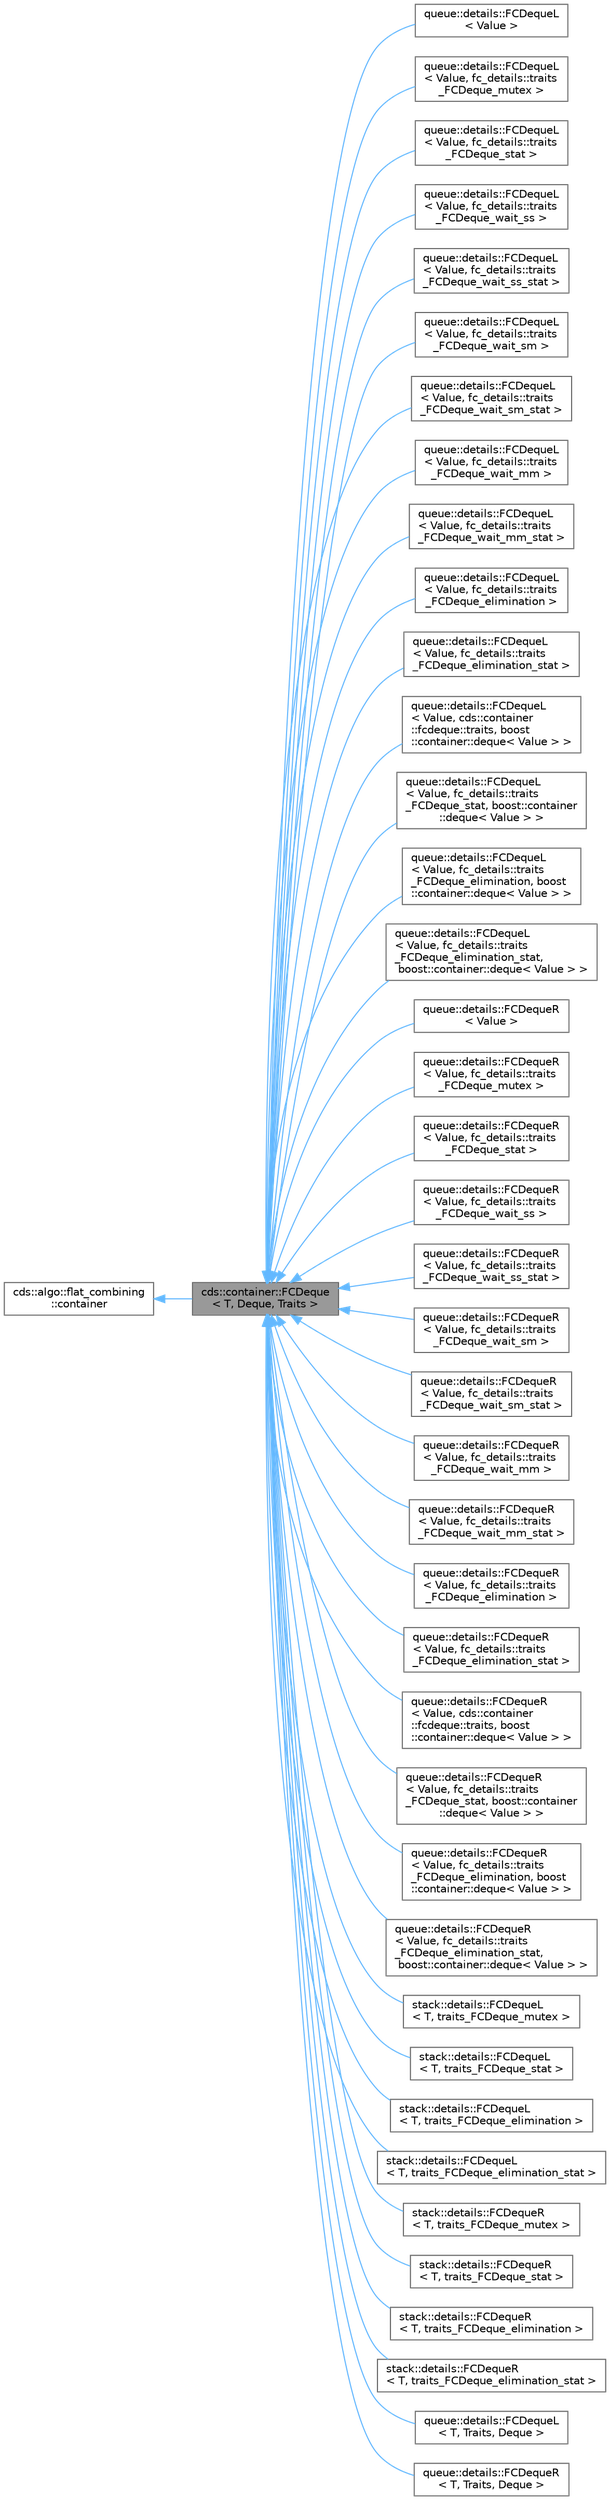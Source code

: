 digraph "cds::container::FCDeque&lt; T, Deque, Traits &gt;"
{
 // LATEX_PDF_SIZE
  bgcolor="transparent";
  edge [fontname=Helvetica,fontsize=10,labelfontname=Helvetica,labelfontsize=10];
  node [fontname=Helvetica,fontsize=10,shape=box,height=0.2,width=0.4];
  rankdir="LR";
  Node1 [id="Node000001",label="cds::container::FCDeque\l\< T, Deque, Traits \>",height=0.2,width=0.4,color="gray40", fillcolor="grey60", style="filled", fontcolor="black",tooltip="Flat-combining deque"];
  Node2 -> Node1 [id="edge1_Node000001_Node000002",dir="back",color="steelblue1",style="solid",tooltip=" "];
  Node2 [id="Node000002",label="cds::algo::flat_combining\l::container",height=0.2,width=0.4,color="gray40", fillcolor="white", style="filled",tooltip=" "];
  Node1 -> Node3 [id="edge2_Node000001_Node000003",dir="back",color="steelblue1",style="solid",tooltip=" "];
  Node3 [id="Node000003",label="queue::details::FCDequeL\l\< Value \>",height=0.2,width=0.4,color="gray40", fillcolor="white", style="filled",URL="$classqueue_1_1details_1_1_f_c_deque_l.html",tooltip=" "];
  Node1 -> Node4 [id="edge3_Node000001_Node000004",dir="back",color="steelblue1",style="solid",tooltip=" "];
  Node4 [id="Node000004",label="queue::details::FCDequeL\l\< Value, fc_details::traits\l_FCDeque_mutex \>",height=0.2,width=0.4,color="gray40", fillcolor="white", style="filled",URL="$classqueue_1_1details_1_1_f_c_deque_l.html",tooltip=" "];
  Node1 -> Node5 [id="edge4_Node000001_Node000005",dir="back",color="steelblue1",style="solid",tooltip=" "];
  Node5 [id="Node000005",label="queue::details::FCDequeL\l\< Value, fc_details::traits\l_FCDeque_stat \>",height=0.2,width=0.4,color="gray40", fillcolor="white", style="filled",URL="$classqueue_1_1details_1_1_f_c_deque_l.html",tooltip=" "];
  Node1 -> Node6 [id="edge5_Node000001_Node000006",dir="back",color="steelblue1",style="solid",tooltip=" "];
  Node6 [id="Node000006",label="queue::details::FCDequeL\l\< Value, fc_details::traits\l_FCDeque_wait_ss \>",height=0.2,width=0.4,color="gray40", fillcolor="white", style="filled",URL="$classqueue_1_1details_1_1_f_c_deque_l.html",tooltip=" "];
  Node1 -> Node7 [id="edge6_Node000001_Node000007",dir="back",color="steelblue1",style="solid",tooltip=" "];
  Node7 [id="Node000007",label="queue::details::FCDequeL\l\< Value, fc_details::traits\l_FCDeque_wait_ss_stat \>",height=0.2,width=0.4,color="gray40", fillcolor="white", style="filled",URL="$classqueue_1_1details_1_1_f_c_deque_l.html",tooltip=" "];
  Node1 -> Node8 [id="edge7_Node000001_Node000008",dir="back",color="steelblue1",style="solid",tooltip=" "];
  Node8 [id="Node000008",label="queue::details::FCDequeL\l\< Value, fc_details::traits\l_FCDeque_wait_sm \>",height=0.2,width=0.4,color="gray40", fillcolor="white", style="filled",URL="$classqueue_1_1details_1_1_f_c_deque_l.html",tooltip=" "];
  Node1 -> Node9 [id="edge8_Node000001_Node000009",dir="back",color="steelblue1",style="solid",tooltip=" "];
  Node9 [id="Node000009",label="queue::details::FCDequeL\l\< Value, fc_details::traits\l_FCDeque_wait_sm_stat \>",height=0.2,width=0.4,color="gray40", fillcolor="white", style="filled",URL="$classqueue_1_1details_1_1_f_c_deque_l.html",tooltip=" "];
  Node1 -> Node10 [id="edge9_Node000001_Node000010",dir="back",color="steelblue1",style="solid",tooltip=" "];
  Node10 [id="Node000010",label="queue::details::FCDequeL\l\< Value, fc_details::traits\l_FCDeque_wait_mm \>",height=0.2,width=0.4,color="gray40", fillcolor="white", style="filled",URL="$classqueue_1_1details_1_1_f_c_deque_l.html",tooltip=" "];
  Node1 -> Node11 [id="edge10_Node000001_Node000011",dir="back",color="steelblue1",style="solid",tooltip=" "];
  Node11 [id="Node000011",label="queue::details::FCDequeL\l\< Value, fc_details::traits\l_FCDeque_wait_mm_stat \>",height=0.2,width=0.4,color="gray40", fillcolor="white", style="filled",URL="$classqueue_1_1details_1_1_f_c_deque_l.html",tooltip=" "];
  Node1 -> Node12 [id="edge11_Node000001_Node000012",dir="back",color="steelblue1",style="solid",tooltip=" "];
  Node12 [id="Node000012",label="queue::details::FCDequeL\l\< Value, fc_details::traits\l_FCDeque_elimination \>",height=0.2,width=0.4,color="gray40", fillcolor="white", style="filled",URL="$classqueue_1_1details_1_1_f_c_deque_l.html",tooltip=" "];
  Node1 -> Node13 [id="edge12_Node000001_Node000013",dir="back",color="steelblue1",style="solid",tooltip=" "];
  Node13 [id="Node000013",label="queue::details::FCDequeL\l\< Value, fc_details::traits\l_FCDeque_elimination_stat \>",height=0.2,width=0.4,color="gray40", fillcolor="white", style="filled",URL="$classqueue_1_1details_1_1_f_c_deque_l.html",tooltip=" "];
  Node1 -> Node14 [id="edge13_Node000001_Node000014",dir="back",color="steelblue1",style="solid",tooltip=" "];
  Node14 [id="Node000014",label="queue::details::FCDequeL\l\< Value, cds::container\l::fcdeque::traits, boost\l::container::deque\< Value \> \>",height=0.2,width=0.4,color="gray40", fillcolor="white", style="filled",URL="$classqueue_1_1details_1_1_f_c_deque_l.html",tooltip=" "];
  Node1 -> Node15 [id="edge14_Node000001_Node000015",dir="back",color="steelblue1",style="solid",tooltip=" "];
  Node15 [id="Node000015",label="queue::details::FCDequeL\l\< Value, fc_details::traits\l_FCDeque_stat, boost::container\l::deque\< Value \> \>",height=0.2,width=0.4,color="gray40", fillcolor="white", style="filled",URL="$classqueue_1_1details_1_1_f_c_deque_l.html",tooltip=" "];
  Node1 -> Node16 [id="edge15_Node000001_Node000016",dir="back",color="steelblue1",style="solid",tooltip=" "];
  Node16 [id="Node000016",label="queue::details::FCDequeL\l\< Value, fc_details::traits\l_FCDeque_elimination, boost\l::container::deque\< Value \> \>",height=0.2,width=0.4,color="gray40", fillcolor="white", style="filled",URL="$classqueue_1_1details_1_1_f_c_deque_l.html",tooltip=" "];
  Node1 -> Node17 [id="edge16_Node000001_Node000017",dir="back",color="steelblue1",style="solid",tooltip=" "];
  Node17 [id="Node000017",label="queue::details::FCDequeL\l\< Value, fc_details::traits\l_FCDeque_elimination_stat,\l boost::container::deque\< Value \> \>",height=0.2,width=0.4,color="gray40", fillcolor="white", style="filled",URL="$classqueue_1_1details_1_1_f_c_deque_l.html",tooltip=" "];
  Node1 -> Node18 [id="edge17_Node000001_Node000018",dir="back",color="steelblue1",style="solid",tooltip=" "];
  Node18 [id="Node000018",label="queue::details::FCDequeR\l\< Value \>",height=0.2,width=0.4,color="gray40", fillcolor="white", style="filled",URL="$classqueue_1_1details_1_1_f_c_deque_r.html",tooltip=" "];
  Node1 -> Node19 [id="edge18_Node000001_Node000019",dir="back",color="steelblue1",style="solid",tooltip=" "];
  Node19 [id="Node000019",label="queue::details::FCDequeR\l\< Value, fc_details::traits\l_FCDeque_mutex \>",height=0.2,width=0.4,color="gray40", fillcolor="white", style="filled",URL="$classqueue_1_1details_1_1_f_c_deque_r.html",tooltip=" "];
  Node1 -> Node20 [id="edge19_Node000001_Node000020",dir="back",color="steelblue1",style="solid",tooltip=" "];
  Node20 [id="Node000020",label="queue::details::FCDequeR\l\< Value, fc_details::traits\l_FCDeque_stat \>",height=0.2,width=0.4,color="gray40", fillcolor="white", style="filled",URL="$classqueue_1_1details_1_1_f_c_deque_r.html",tooltip=" "];
  Node1 -> Node21 [id="edge20_Node000001_Node000021",dir="back",color="steelblue1",style="solid",tooltip=" "];
  Node21 [id="Node000021",label="queue::details::FCDequeR\l\< Value, fc_details::traits\l_FCDeque_wait_ss \>",height=0.2,width=0.4,color="gray40", fillcolor="white", style="filled",URL="$classqueue_1_1details_1_1_f_c_deque_r.html",tooltip=" "];
  Node1 -> Node22 [id="edge21_Node000001_Node000022",dir="back",color="steelblue1",style="solid",tooltip=" "];
  Node22 [id="Node000022",label="queue::details::FCDequeR\l\< Value, fc_details::traits\l_FCDeque_wait_ss_stat \>",height=0.2,width=0.4,color="gray40", fillcolor="white", style="filled",URL="$classqueue_1_1details_1_1_f_c_deque_r.html",tooltip=" "];
  Node1 -> Node23 [id="edge22_Node000001_Node000023",dir="back",color="steelblue1",style="solid",tooltip=" "];
  Node23 [id="Node000023",label="queue::details::FCDequeR\l\< Value, fc_details::traits\l_FCDeque_wait_sm \>",height=0.2,width=0.4,color="gray40", fillcolor="white", style="filled",URL="$classqueue_1_1details_1_1_f_c_deque_r.html",tooltip=" "];
  Node1 -> Node24 [id="edge23_Node000001_Node000024",dir="back",color="steelblue1",style="solid",tooltip=" "];
  Node24 [id="Node000024",label="queue::details::FCDequeR\l\< Value, fc_details::traits\l_FCDeque_wait_sm_stat \>",height=0.2,width=0.4,color="gray40", fillcolor="white", style="filled",URL="$classqueue_1_1details_1_1_f_c_deque_r.html",tooltip=" "];
  Node1 -> Node25 [id="edge24_Node000001_Node000025",dir="back",color="steelblue1",style="solid",tooltip=" "];
  Node25 [id="Node000025",label="queue::details::FCDequeR\l\< Value, fc_details::traits\l_FCDeque_wait_mm \>",height=0.2,width=0.4,color="gray40", fillcolor="white", style="filled",URL="$classqueue_1_1details_1_1_f_c_deque_r.html",tooltip=" "];
  Node1 -> Node26 [id="edge25_Node000001_Node000026",dir="back",color="steelblue1",style="solid",tooltip=" "];
  Node26 [id="Node000026",label="queue::details::FCDequeR\l\< Value, fc_details::traits\l_FCDeque_wait_mm_stat \>",height=0.2,width=0.4,color="gray40", fillcolor="white", style="filled",URL="$classqueue_1_1details_1_1_f_c_deque_r.html",tooltip=" "];
  Node1 -> Node27 [id="edge26_Node000001_Node000027",dir="back",color="steelblue1",style="solid",tooltip=" "];
  Node27 [id="Node000027",label="queue::details::FCDequeR\l\< Value, fc_details::traits\l_FCDeque_elimination \>",height=0.2,width=0.4,color="gray40", fillcolor="white", style="filled",URL="$classqueue_1_1details_1_1_f_c_deque_r.html",tooltip=" "];
  Node1 -> Node28 [id="edge27_Node000001_Node000028",dir="back",color="steelblue1",style="solid",tooltip=" "];
  Node28 [id="Node000028",label="queue::details::FCDequeR\l\< Value, fc_details::traits\l_FCDeque_elimination_stat \>",height=0.2,width=0.4,color="gray40", fillcolor="white", style="filled",URL="$classqueue_1_1details_1_1_f_c_deque_r.html",tooltip=" "];
  Node1 -> Node29 [id="edge28_Node000001_Node000029",dir="back",color="steelblue1",style="solid",tooltip=" "];
  Node29 [id="Node000029",label="queue::details::FCDequeR\l\< Value, cds::container\l::fcdeque::traits, boost\l::container::deque\< Value \> \>",height=0.2,width=0.4,color="gray40", fillcolor="white", style="filled",URL="$classqueue_1_1details_1_1_f_c_deque_r.html",tooltip=" "];
  Node1 -> Node30 [id="edge29_Node000001_Node000030",dir="back",color="steelblue1",style="solid",tooltip=" "];
  Node30 [id="Node000030",label="queue::details::FCDequeR\l\< Value, fc_details::traits\l_FCDeque_stat, boost::container\l::deque\< Value \> \>",height=0.2,width=0.4,color="gray40", fillcolor="white", style="filled",URL="$classqueue_1_1details_1_1_f_c_deque_r.html",tooltip=" "];
  Node1 -> Node31 [id="edge30_Node000001_Node000031",dir="back",color="steelblue1",style="solid",tooltip=" "];
  Node31 [id="Node000031",label="queue::details::FCDequeR\l\< Value, fc_details::traits\l_FCDeque_elimination, boost\l::container::deque\< Value \> \>",height=0.2,width=0.4,color="gray40", fillcolor="white", style="filled",URL="$classqueue_1_1details_1_1_f_c_deque_r.html",tooltip=" "];
  Node1 -> Node32 [id="edge31_Node000001_Node000032",dir="back",color="steelblue1",style="solid",tooltip=" "];
  Node32 [id="Node000032",label="queue::details::FCDequeR\l\< Value, fc_details::traits\l_FCDeque_elimination_stat,\l boost::container::deque\< Value \> \>",height=0.2,width=0.4,color="gray40", fillcolor="white", style="filled",URL="$classqueue_1_1details_1_1_f_c_deque_r.html",tooltip=" "];
  Node1 -> Node33 [id="edge32_Node000001_Node000033",dir="back",color="steelblue1",style="solid",tooltip=" "];
  Node33 [id="Node000033",label="stack::details::FCDequeL\l\< T, traits_FCDeque_mutex \>",height=0.2,width=0.4,color="gray40", fillcolor="white", style="filled",URL="$classstack_1_1details_1_1_f_c_deque_l.html",tooltip=" "];
  Node1 -> Node34 [id="edge33_Node000001_Node000034",dir="back",color="steelblue1",style="solid",tooltip=" "];
  Node34 [id="Node000034",label="stack::details::FCDequeL\l\< T, traits_FCDeque_stat \>",height=0.2,width=0.4,color="gray40", fillcolor="white", style="filled",URL="$classstack_1_1details_1_1_f_c_deque_l.html",tooltip=" "];
  Node1 -> Node35 [id="edge34_Node000001_Node000035",dir="back",color="steelblue1",style="solid",tooltip=" "];
  Node35 [id="Node000035",label="stack::details::FCDequeL\l\< T, traits_FCDeque_elimination \>",height=0.2,width=0.4,color="gray40", fillcolor="white", style="filled",URL="$classstack_1_1details_1_1_f_c_deque_l.html",tooltip=" "];
  Node1 -> Node36 [id="edge35_Node000001_Node000036",dir="back",color="steelblue1",style="solid",tooltip=" "];
  Node36 [id="Node000036",label="stack::details::FCDequeL\l\< T, traits_FCDeque_elimination_stat \>",height=0.2,width=0.4,color="gray40", fillcolor="white", style="filled",URL="$classstack_1_1details_1_1_f_c_deque_l.html",tooltip=" "];
  Node1 -> Node37 [id="edge36_Node000001_Node000037",dir="back",color="steelblue1",style="solid",tooltip=" "];
  Node37 [id="Node000037",label="stack::details::FCDequeR\l\< T, traits_FCDeque_mutex \>",height=0.2,width=0.4,color="gray40", fillcolor="white", style="filled",URL="$classstack_1_1details_1_1_f_c_deque_r.html",tooltip=" "];
  Node1 -> Node38 [id="edge37_Node000001_Node000038",dir="back",color="steelblue1",style="solid",tooltip=" "];
  Node38 [id="Node000038",label="stack::details::FCDequeR\l\< T, traits_FCDeque_stat \>",height=0.2,width=0.4,color="gray40", fillcolor="white", style="filled",URL="$classstack_1_1details_1_1_f_c_deque_r.html",tooltip=" "];
  Node1 -> Node39 [id="edge38_Node000001_Node000039",dir="back",color="steelblue1",style="solid",tooltip=" "];
  Node39 [id="Node000039",label="stack::details::FCDequeR\l\< T, traits_FCDeque_elimination \>",height=0.2,width=0.4,color="gray40", fillcolor="white", style="filled",URL="$classstack_1_1details_1_1_f_c_deque_r.html",tooltip=" "];
  Node1 -> Node40 [id="edge39_Node000001_Node000040",dir="back",color="steelblue1",style="solid",tooltip=" "];
  Node40 [id="Node000040",label="stack::details::FCDequeR\l\< T, traits_FCDeque_elimination_stat \>",height=0.2,width=0.4,color="gray40", fillcolor="white", style="filled",URL="$classstack_1_1details_1_1_f_c_deque_r.html",tooltip=" "];
  Node1 -> Node41 [id="edge40_Node000001_Node000041",dir="back",color="steelblue1",style="solid",tooltip=" "];
  Node41 [id="Node000041",label="queue::details::FCDequeL\l\< T, Traits, Deque \>",height=0.2,width=0.4,color="gray40", fillcolor="white", style="filled",URL="$classqueue_1_1details_1_1_f_c_deque_l.html",tooltip=" "];
  Node1 -> Node42 [id="edge41_Node000001_Node000042",dir="back",color="steelblue1",style="solid",tooltip=" "];
  Node42 [id="Node000042",label="queue::details::FCDequeR\l\< T, Traits, Deque \>",height=0.2,width=0.4,color="gray40", fillcolor="white", style="filled",URL="$classqueue_1_1details_1_1_f_c_deque_r.html",tooltip=" "];
}
